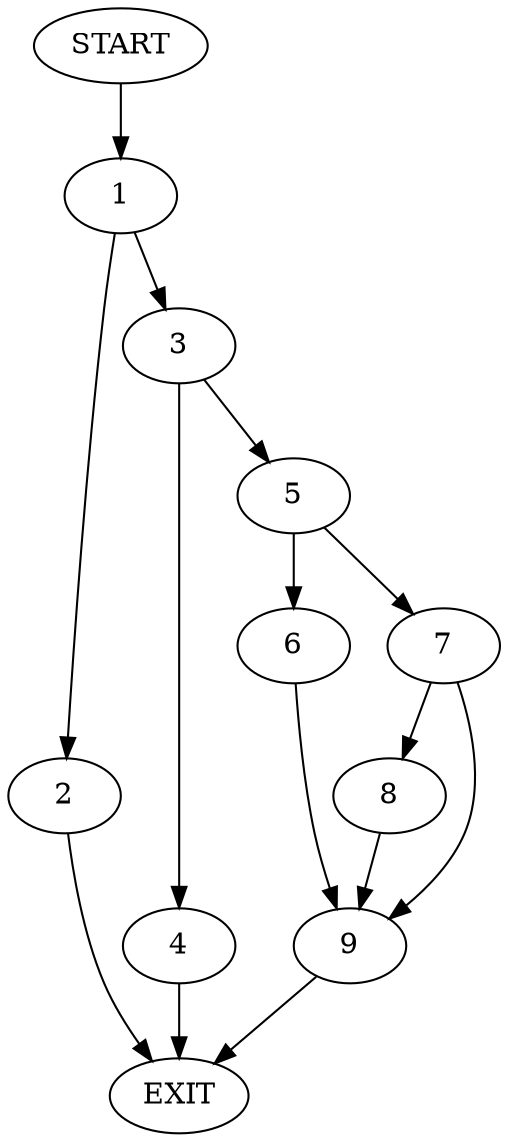 digraph {
0 [label="START"]
10 [label="EXIT"]
0 -> 1
1 -> 2
1 -> 3
2 -> 10
3 -> 4
3 -> 5
4 -> 10
5 -> 6
5 -> 7
7 -> 8
7 -> 9
6 -> 9
9 -> 10
8 -> 9
}
